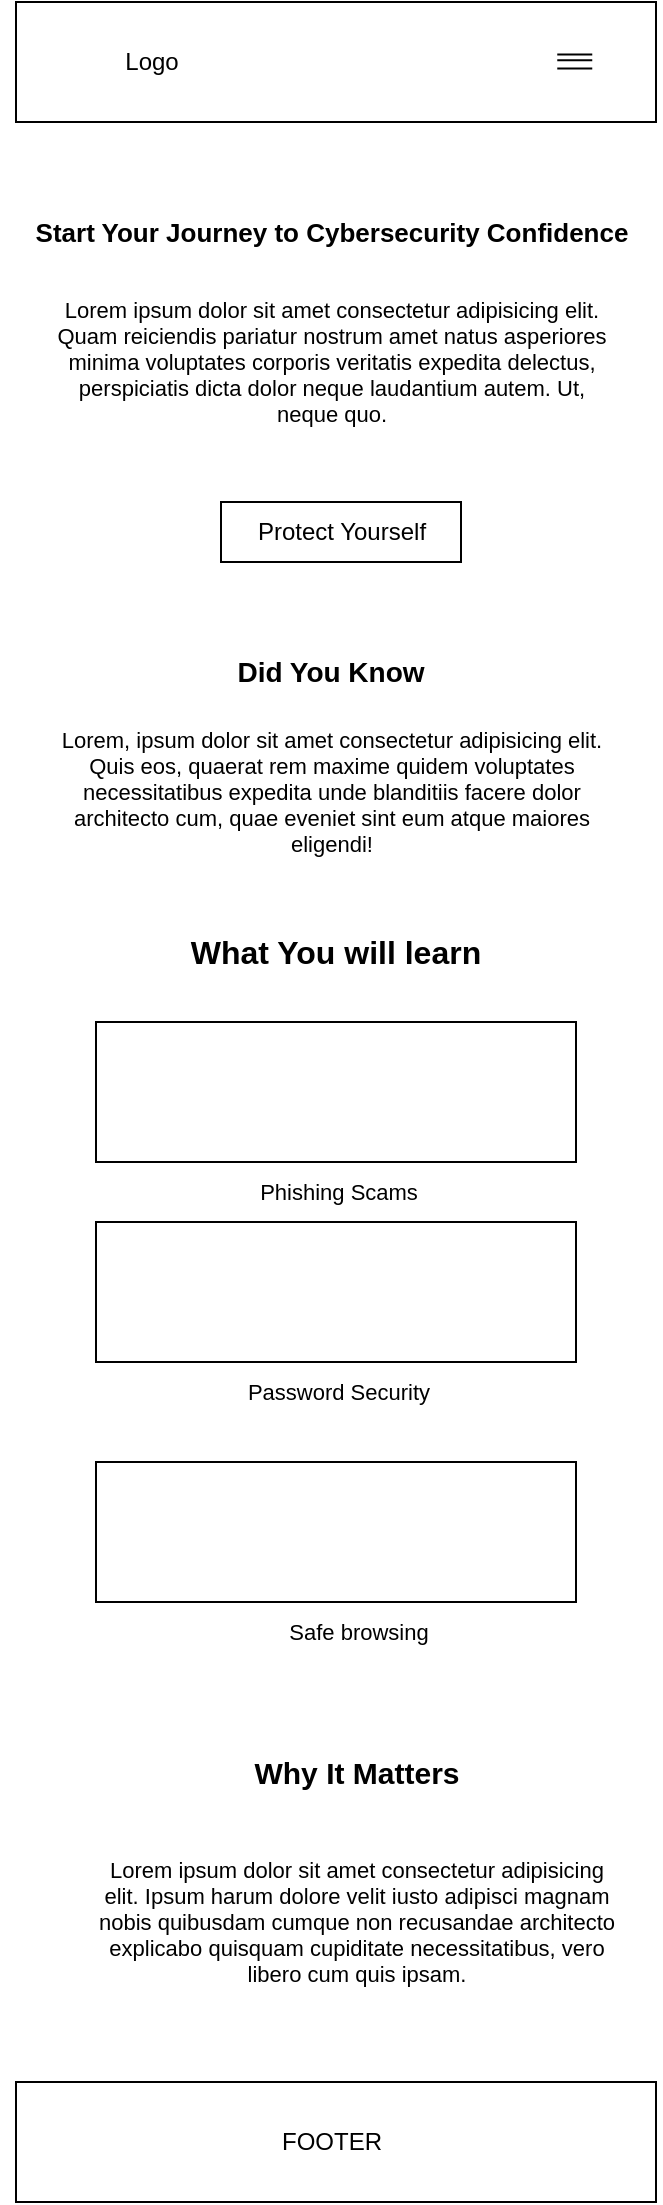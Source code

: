 <mxfile version="27.1.4">
  <diagram name="Page-1" id="_FvWvt4cjJNgiLIyqjLY">
    <mxGraphModel dx="992" dy="568" grid="1" gridSize="10" guides="1" tooltips="1" connect="1" arrows="1" fold="1" page="1" pageScale="1" pageWidth="850" pageHeight="1100" math="0" shadow="0">
      <root>
        <mxCell id="0" />
        <mxCell id="1" parent="0" />
        <mxCell id="Mgy-9qOJch3EJGo6zbQB-1" value="" style="rounded=0;whiteSpace=wrap;html=1;" parent="1" vertex="1">
          <mxGeometry x="280" width="320" height="60" as="geometry" />
        </mxCell>
        <mxCell id="Mgy-9qOJch3EJGo6zbQB-9" value="" style="rounded=0;whiteSpace=wrap;html=1;" parent="1" vertex="1">
          <mxGeometry x="280" y="1040" width="320" height="60" as="geometry" />
        </mxCell>
        <mxCell id="Mgy-9qOJch3EJGo6zbQB-10" value="Logo" style="text;html=1;align=center;verticalAlign=middle;whiteSpace=wrap;rounded=0;" parent="1" vertex="1">
          <mxGeometry x="317.5" y="15" width="60" height="30" as="geometry" />
        </mxCell>
        <mxCell id="Mgy-9qOJch3EJGo6zbQB-14" value="Start Your Journey to Cybersecurity Confidence" style="text;html=1;align=center;verticalAlign=middle;whiteSpace=wrap;rounded=0;fontSize=13;fontStyle=1" parent="1" vertex="1">
          <mxGeometry x="272.5" y="90" width="330" height="50" as="geometry" />
        </mxCell>
        <mxCell id="Mgy-9qOJch3EJGo6zbQB-15" value="Lorem ipsum dolor sit amet consectetur adipisicing elit. Quam reiciendis pariatur nostrum amet natus asperiores minima voluptates corporis veritatis expedita delectus, perspiciatis dicta dolor neque laudantium autem. Ut, neque quo." style="text;html=1;align=center;verticalAlign=middle;whiteSpace=wrap;rounded=0;fontSize=11;" parent="1" vertex="1">
          <mxGeometry x="297.51" y="140" width="280" height="80" as="geometry" />
        </mxCell>
        <mxCell id="Mgy-9qOJch3EJGo6zbQB-16" value="Protect Yourself" style="rounded=0;whiteSpace=wrap;html=1;" parent="1" vertex="1">
          <mxGeometry x="382.5" y="250" width="120" height="30" as="geometry" />
        </mxCell>
        <mxCell id="Mgy-9qOJch3EJGo6zbQB-17" value="Did You Know" style="text;html=1;align=center;verticalAlign=middle;whiteSpace=wrap;rounded=0;fontSize=14;fontStyle=1" parent="1" vertex="1">
          <mxGeometry x="365" y="320" width="145" height="30" as="geometry" />
        </mxCell>
        <mxCell id="Mgy-9qOJch3EJGo6zbQB-18" value="Lorem, ipsum dolor sit amet consectetur adipisicing elit. Quis eos, quaerat rem maxime quidem voluptates necessitatibus expedita unde blanditiis facere dolor architecto cum, quae eveniet sint eum atque maiores eligendi!" style="text;html=1;align=center;verticalAlign=middle;whiteSpace=wrap;rounded=0;fontSize=11;" parent="1" vertex="1">
          <mxGeometry x="297.5" y="340" width="280" height="110" as="geometry" />
        </mxCell>
        <mxCell id="Mgy-9qOJch3EJGo6zbQB-19" value="What You will learn" style="text;html=1;align=center;verticalAlign=middle;whiteSpace=wrap;rounded=0;fontSize=16;fontStyle=1" parent="1" vertex="1">
          <mxGeometry x="350" y="460" width="180" height="30" as="geometry" />
        </mxCell>
        <mxCell id="Mgy-9qOJch3EJGo6zbQB-20" value="Why It Matters" style="text;html=1;align=center;verticalAlign=middle;whiteSpace=wrap;rounded=0;fontSize=15;fontStyle=1" parent="1" vertex="1">
          <mxGeometry x="379.38" y="870" width="142.5" height="30" as="geometry" />
        </mxCell>
        <mxCell id="Mgy-9qOJch3EJGo6zbQB-21" value="Lorem ipsum dolor sit amet consectetur adipisicing elit. Ipsum harum dolore velit iusto adipisci magnam nobis quibusdam cumque non recusandae architecto explicabo quisquam cupiditate necessitatibus, vero libero cum quis ipsam." style="text;html=1;align=center;verticalAlign=middle;whiteSpace=wrap;rounded=0;fontSize=11;" parent="1" vertex="1">
          <mxGeometry x="320" y="890" width="261.25" height="140" as="geometry" />
        </mxCell>
        <mxCell id="Mgy-9qOJch3EJGo6zbQB-22" value="FOOTER" style="text;html=1;align=center;verticalAlign=middle;whiteSpace=wrap;rounded=0;" parent="1" vertex="1">
          <mxGeometry x="407.5" y="1055" width="60" height="30" as="geometry" />
        </mxCell>
        <mxCell id="Mgy-9qOJch3EJGo6zbQB-23" value="Password Security" style="text;html=1;align=center;verticalAlign=middle;whiteSpace=wrap;rounded=0;fontSize=11;" parent="1" vertex="1">
          <mxGeometry x="388.75" y="680" width="105" height="30" as="geometry" />
        </mxCell>
        <mxCell id="Mgy-9qOJch3EJGo6zbQB-24" value="Phishing Scams" style="text;html=1;align=center;verticalAlign=middle;whiteSpace=wrap;rounded=0;fontSize=11;" parent="1" vertex="1">
          <mxGeometry x="388.75" y="580" width="105" height="30" as="geometry" />
        </mxCell>
        <mxCell id="Mgy-9qOJch3EJGo6zbQB-25" value="Safe browsing" style="text;html=1;align=center;verticalAlign=middle;whiteSpace=wrap;rounded=0;fontSize=11;" parent="1" vertex="1">
          <mxGeometry x="398.75" y="800" width="105" height="30" as="geometry" />
        </mxCell>
        <mxCell id="V4AhgPOZD35sJVi4ZSQR-1" value="" style="endArrow=none;html=1;rounded=0;" edge="1" parent="1">
          <mxGeometry width="50" height="50" relative="1" as="geometry">
            <mxPoint x="550.63" y="26.31" as="sourcePoint" />
            <mxPoint x="568.13" y="26.31" as="targetPoint" />
          </mxGeometry>
        </mxCell>
        <mxCell id="V4AhgPOZD35sJVi4ZSQR-4" value="" style="endArrow=none;html=1;rounded=0;" edge="1" parent="1">
          <mxGeometry width="50" height="50" relative="1" as="geometry">
            <mxPoint x="550.63" y="29.11" as="sourcePoint" />
            <mxPoint x="568.13" y="29.11" as="targetPoint" />
          </mxGeometry>
        </mxCell>
        <mxCell id="V4AhgPOZD35sJVi4ZSQR-5" value="" style="endArrow=none;html=1;rounded=0;" edge="1" parent="1">
          <mxGeometry width="50" height="50" relative="1" as="geometry">
            <mxPoint x="550.63" y="33.31" as="sourcePoint" />
            <mxPoint x="568.13" y="33.31" as="targetPoint" />
          </mxGeometry>
        </mxCell>
        <mxCell id="V4AhgPOZD35sJVi4ZSQR-7" value="" style="rounded=0;whiteSpace=wrap;html=1;" vertex="1" parent="1">
          <mxGeometry x="320" y="510" width="240" height="70" as="geometry" />
        </mxCell>
        <mxCell id="V4AhgPOZD35sJVi4ZSQR-8" value="" style="rounded=0;whiteSpace=wrap;html=1;" vertex="1" parent="1">
          <mxGeometry x="320" y="610" width="240" height="70" as="geometry" />
        </mxCell>
        <mxCell id="V4AhgPOZD35sJVi4ZSQR-12" value="" style="rounded=0;whiteSpace=wrap;html=1;" vertex="1" parent="1">
          <mxGeometry x="320" y="730" width="240" height="70" as="geometry" />
        </mxCell>
      </root>
    </mxGraphModel>
  </diagram>
</mxfile>
